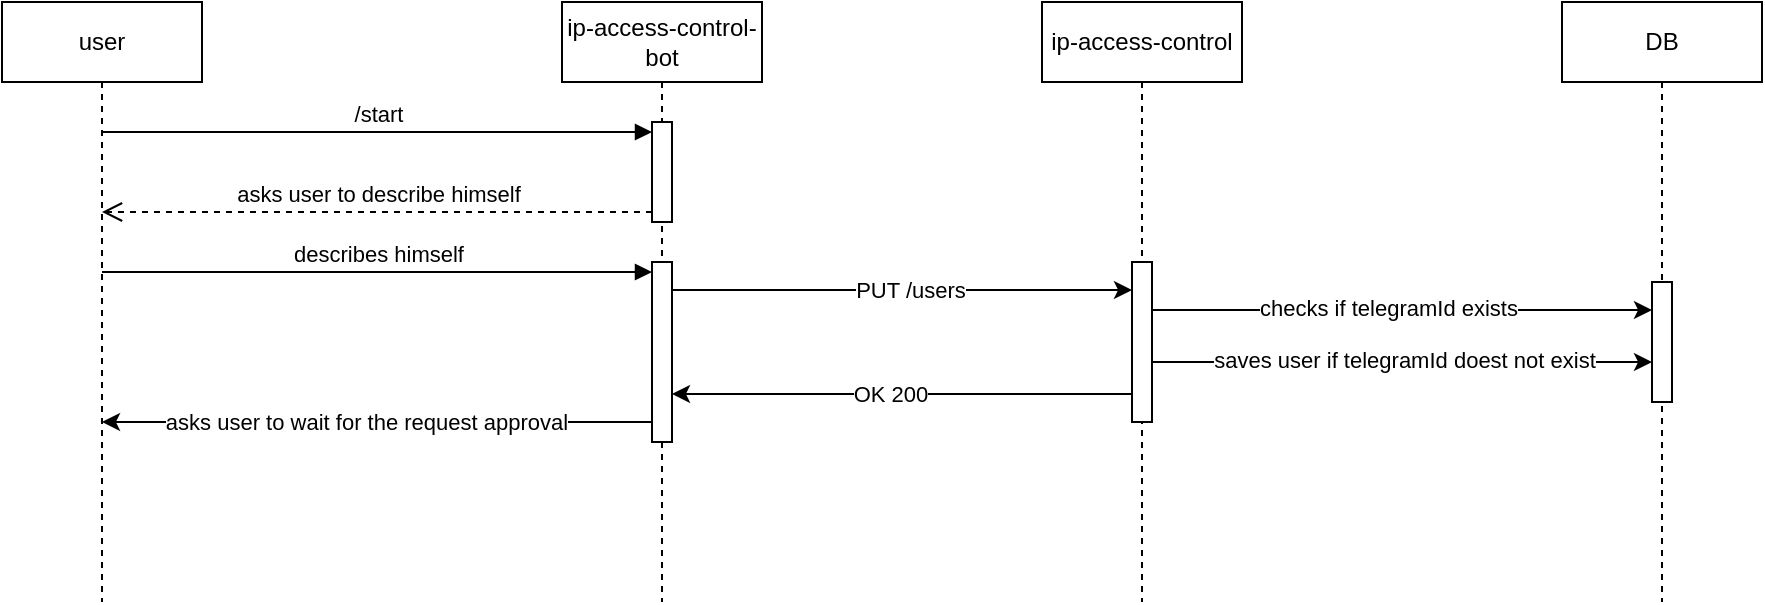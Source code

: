 <mxfile version="22.1.16" type="device">
  <diagram name="Page-1" id="G66V7kjq-5n3ilciGpUd">
    <mxGraphModel dx="1026" dy="593" grid="1" gridSize="10" guides="1" tooltips="1" connect="1" arrows="1" fold="1" page="1" pageScale="1" pageWidth="850" pageHeight="1100" math="0" shadow="0">
      <root>
        <mxCell id="0" />
        <mxCell id="1" parent="0" />
        <mxCell id="qp9-aeohuQkGn0fMJQml-17" value="user" style="shape=umlLifeline;perimeter=lifelinePerimeter;whiteSpace=wrap;html=1;container=1;dropTarget=0;collapsible=0;recursiveResize=0;outlineConnect=0;portConstraint=eastwest;newEdgeStyle={&quot;curved&quot;:0,&quot;rounded&quot;:0};" parent="1" vertex="1">
          <mxGeometry x="180" y="70" width="100" height="300" as="geometry" />
        </mxCell>
        <mxCell id="qp9-aeohuQkGn0fMJQml-18" value="ip-access-control-bot" style="shape=umlLifeline;perimeter=lifelinePerimeter;whiteSpace=wrap;html=1;container=1;dropTarget=0;collapsible=0;recursiveResize=0;outlineConnect=0;portConstraint=eastwest;newEdgeStyle={&quot;curved&quot;:0,&quot;rounded&quot;:0};" parent="1" vertex="1">
          <mxGeometry x="460" y="70" width="100" height="300" as="geometry" />
        </mxCell>
        <mxCell id="qp9-aeohuQkGn0fMJQml-23" value="" style="html=1;points=[[0,0,0,0,5],[0,1,0,0,-5],[1,0,0,0,5],[1,1,0,0,-5]];perimeter=orthogonalPerimeter;outlineConnect=0;targetShapes=umlLifeline;portConstraint=eastwest;newEdgeStyle={&quot;curved&quot;:0,&quot;rounded&quot;:0};" parent="qp9-aeohuQkGn0fMJQml-18" vertex="1">
          <mxGeometry x="45" y="60" width="10" height="50" as="geometry" />
        </mxCell>
        <mxCell id="qp9-aeohuQkGn0fMJQml-29" value="" style="html=1;points=[[0,0,0,0,5],[0,1,0,0,-5],[1,0,0,0,5],[1,1,0,0,-5]];perimeter=orthogonalPerimeter;outlineConnect=0;targetShapes=umlLifeline;portConstraint=eastwest;newEdgeStyle={&quot;curved&quot;:0,&quot;rounded&quot;:0};" parent="qp9-aeohuQkGn0fMJQml-18" vertex="1">
          <mxGeometry x="45" y="130" width="10" height="90" as="geometry" />
        </mxCell>
        <mxCell id="qp9-aeohuQkGn0fMJQml-19" value="ip-access-control" style="shape=umlLifeline;perimeter=lifelinePerimeter;whiteSpace=wrap;html=1;container=1;dropTarget=0;collapsible=0;recursiveResize=0;outlineConnect=0;portConstraint=eastwest;newEdgeStyle={&quot;curved&quot;:0,&quot;rounded&quot;:0};" parent="1" vertex="1">
          <mxGeometry x="700" y="70" width="100" height="300" as="geometry" />
        </mxCell>
        <mxCell id="qp9-aeohuQkGn0fMJQml-32" value="" style="html=1;points=[[0,0,0,0,5],[0,1,0,0,-5],[1,0,0,0,5],[1,1,0,0,-5]];perimeter=orthogonalPerimeter;outlineConnect=0;targetShapes=umlLifeline;portConstraint=eastwest;newEdgeStyle={&quot;curved&quot;:0,&quot;rounded&quot;:0};" parent="qp9-aeohuQkGn0fMJQml-19" vertex="1">
          <mxGeometry x="45" y="130" width="10" height="80" as="geometry" />
        </mxCell>
        <mxCell id="qp9-aeohuQkGn0fMJQml-24" value="/start" style="html=1;verticalAlign=bottom;endArrow=block;curved=0;rounded=0;entryX=0;entryY=0;entryDx=0;entryDy=5;" parent="1" source="qp9-aeohuQkGn0fMJQml-17" target="qp9-aeohuQkGn0fMJQml-23" edge="1">
          <mxGeometry relative="1" as="geometry">
            <mxPoint x="470" y="135" as="sourcePoint" />
          </mxGeometry>
        </mxCell>
        <mxCell id="qp9-aeohuQkGn0fMJQml-25" value="asks user to describe himself" style="html=1;verticalAlign=bottom;endArrow=open;dashed=1;endSize=8;curved=0;rounded=0;exitX=0;exitY=1;exitDx=0;exitDy=-5;" parent="1" source="qp9-aeohuQkGn0fMJQml-23" target="qp9-aeohuQkGn0fMJQml-17" edge="1">
          <mxGeometry relative="1" as="geometry">
            <mxPoint x="470" y="205" as="targetPoint" />
          </mxGeometry>
        </mxCell>
        <mxCell id="qp9-aeohuQkGn0fMJQml-30" value="describes himself" style="html=1;verticalAlign=bottom;endArrow=block;curved=0;rounded=0;entryX=0;entryY=0;entryDx=0;entryDy=5;" parent="1" source="qp9-aeohuQkGn0fMJQml-17" target="qp9-aeohuQkGn0fMJQml-29" edge="1">
          <mxGeometry relative="1" as="geometry">
            <mxPoint x="485" y="205" as="sourcePoint" />
          </mxGeometry>
        </mxCell>
        <mxCell id="qp9-aeohuQkGn0fMJQml-33" style="edgeStyle=orthogonalEdgeStyle;rounded=0;orthogonalLoop=1;jettySize=auto;html=1;curved=0;" parent="1" source="qp9-aeohuQkGn0fMJQml-29" edge="1">
          <mxGeometry relative="1" as="geometry">
            <mxPoint x="520" y="214" as="sourcePoint" />
            <mxPoint x="745" y="214.0" as="targetPoint" />
            <Array as="points">
              <mxPoint x="570" y="214" />
              <mxPoint x="570" y="214" />
            </Array>
          </mxGeometry>
        </mxCell>
        <mxCell id="qp9-aeohuQkGn0fMJQml-34" value="PUT /users" style="edgeLabel;html=1;align=center;verticalAlign=middle;resizable=0;points=[];" parent="qp9-aeohuQkGn0fMJQml-33" vertex="1" connectable="0">
          <mxGeometry x="-0.121" relative="1" as="geometry">
            <mxPoint x="18" as="offset" />
          </mxGeometry>
        </mxCell>
        <mxCell id="qp9-aeohuQkGn0fMJQml-35" value="DB" style="shape=umlLifeline;perimeter=lifelinePerimeter;whiteSpace=wrap;html=1;container=1;dropTarget=0;collapsible=0;recursiveResize=0;outlineConnect=0;portConstraint=eastwest;newEdgeStyle={&quot;curved&quot;:0,&quot;rounded&quot;:0};" parent="1" vertex="1">
          <mxGeometry x="960" y="70" width="100" height="300" as="geometry" />
        </mxCell>
        <mxCell id="qp9-aeohuQkGn0fMJQml-36" value="" style="html=1;points=[[0,0,0,0,5],[0,1,0,0,-5],[1,0,0,0,5],[1,1,0,0,-5]];perimeter=orthogonalPerimeter;outlineConnect=0;targetShapes=umlLifeline;portConstraint=eastwest;newEdgeStyle={&quot;curved&quot;:0,&quot;rounded&quot;:0};" parent="qp9-aeohuQkGn0fMJQml-35" vertex="1">
          <mxGeometry x="45" y="140" width="10" height="60" as="geometry" />
        </mxCell>
        <mxCell id="qp9-aeohuQkGn0fMJQml-37" style="edgeStyle=orthogonalEdgeStyle;rounded=0;orthogonalLoop=1;jettySize=auto;html=1;curved=0;" parent="1" target="qp9-aeohuQkGn0fMJQml-36" edge="1">
          <mxGeometry relative="1" as="geometry">
            <mxPoint x="755" y="224" as="sourcePoint" />
            <mxPoint x="910" y="224" as="targetPoint" />
            <Array as="points">
              <mxPoint x="870" y="224" />
              <mxPoint x="870" y="224" />
            </Array>
          </mxGeometry>
        </mxCell>
        <mxCell id="qp9-aeohuQkGn0fMJQml-38" value="checks if telegramId exists" style="edgeLabel;html=1;align=center;verticalAlign=middle;resizable=0;points=[];" parent="qp9-aeohuQkGn0fMJQml-37" vertex="1" connectable="0">
          <mxGeometry x="-0.123" relative="1" as="geometry">
            <mxPoint x="8" y="-1" as="offset" />
          </mxGeometry>
        </mxCell>
        <mxCell id="qp9-aeohuQkGn0fMJQml-41" style="edgeStyle=orthogonalEdgeStyle;rounded=0;orthogonalLoop=1;jettySize=auto;html=1;curved=0;" parent="1" edge="1">
          <mxGeometry relative="1" as="geometry">
            <mxPoint x="755" y="249" as="sourcePoint" />
            <mxPoint x="1005" y="250" as="targetPoint" />
            <Array as="points">
              <mxPoint x="755" y="250" />
            </Array>
          </mxGeometry>
        </mxCell>
        <mxCell id="qp9-aeohuQkGn0fMJQml-42" value="saves user if telegramId doest not exist" style="edgeLabel;html=1;align=center;verticalAlign=middle;resizable=0;points=[];" parent="qp9-aeohuQkGn0fMJQml-41" vertex="1" connectable="0">
          <mxGeometry x="-0.033" y="1" relative="1" as="geometry">
            <mxPoint x="5" as="offset" />
          </mxGeometry>
        </mxCell>
        <mxCell id="qp9-aeohuQkGn0fMJQml-44" style="edgeStyle=orthogonalEdgeStyle;rounded=0;orthogonalLoop=1;jettySize=auto;html=1;curved=0;" parent="1" edge="1">
          <mxGeometry relative="1" as="geometry">
            <mxPoint x="745" y="266" as="sourcePoint" />
            <mxPoint x="515" y="266" as="targetPoint" />
          </mxGeometry>
        </mxCell>
        <mxCell id="qp9-aeohuQkGn0fMJQml-45" value="OK 200" style="edgeLabel;html=1;align=center;verticalAlign=middle;resizable=0;points=[];" parent="qp9-aeohuQkGn0fMJQml-44" vertex="1" connectable="0">
          <mxGeometry x="0.052" y="-2" relative="1" as="geometry">
            <mxPoint y="2" as="offset" />
          </mxGeometry>
        </mxCell>
        <mxCell id="qp9-aeohuQkGn0fMJQml-46" style="edgeStyle=orthogonalEdgeStyle;rounded=0;orthogonalLoop=1;jettySize=auto;html=1;curved=0;" parent="1" source="qp9-aeohuQkGn0fMJQml-29" target="qp9-aeohuQkGn0fMJQml-17" edge="1">
          <mxGeometry relative="1" as="geometry">
            <Array as="points">
              <mxPoint x="380" y="280" />
              <mxPoint x="380" y="280" />
            </Array>
          </mxGeometry>
        </mxCell>
        <mxCell id="qp9-aeohuQkGn0fMJQml-47" value="asks user to wait for the request approval" style="edgeLabel;html=1;align=center;verticalAlign=middle;resizable=0;points=[];" parent="qp9-aeohuQkGn0fMJQml-46" vertex="1" connectable="0">
          <mxGeometry x="0.079" relative="1" as="geometry">
            <mxPoint x="5" as="offset" />
          </mxGeometry>
        </mxCell>
      </root>
    </mxGraphModel>
  </diagram>
</mxfile>

